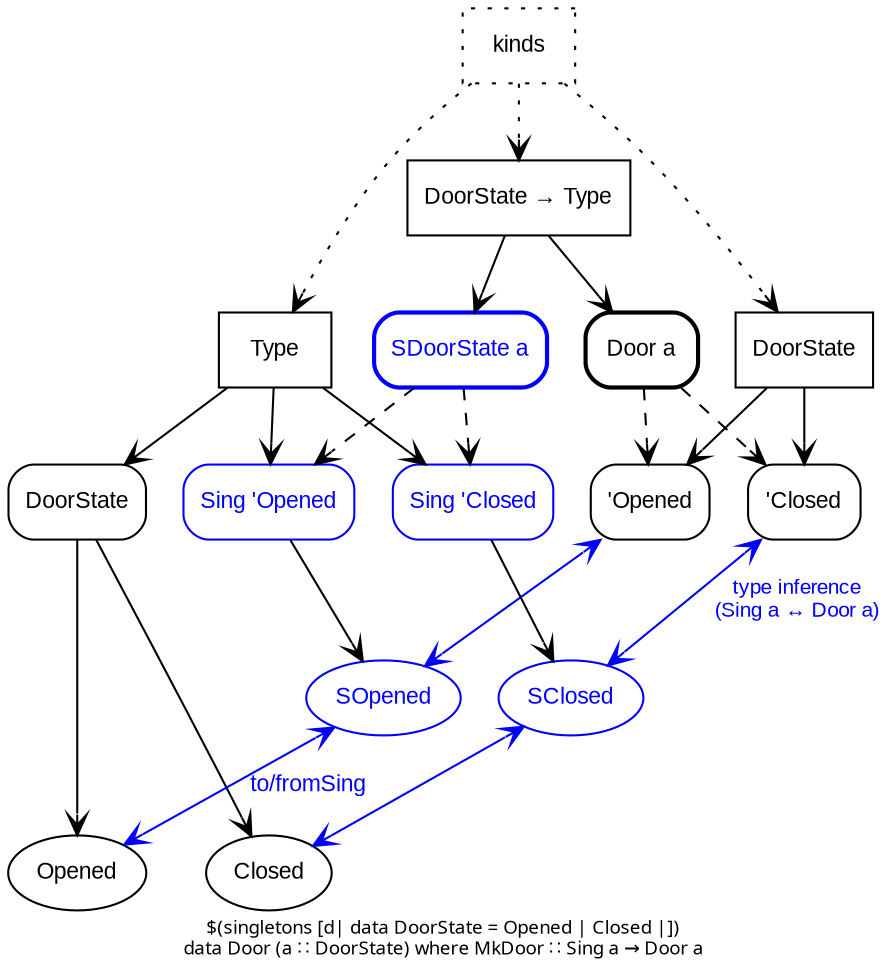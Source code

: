 digraph DataKinds {
  label="$(singletons [d| data DoorState = Opened | Closed |])\ndata Door (a ∷ DoorState) where MkDoor ∷ Sing a → Door a"
  fontname="monaco"
  fontsize=9
  edge [ arrowhead=open
       , arrowtail=open
       , fontname="arial"
       , fontsize=11 ]
  node [ fontname="arial"
       , fontsize=11 ]

  subgraph DoorState {
    t [label=DoorState, shape=box, style=rounded]
    o [label=Opened]
    c [label=Closed]
    t -> o
    t -> c
  }

  subgraph DoorState_kind {
    node [shape=box]
    k [label=DoorState]
    to [label="'Opened", style=rounded]
    tc [label="'Closed", style=rounded]
    k -> to
    k -> tc
  }

  d [label="Door a", shape=box, style="rounded,bold"]
  d -> to [style=dashed]
  d -> tc [style=dashed]

  Type [shape=box]
  Type -> t

  dk [label="DoorState → Type", shape=box]
  dk -> d

  subgraph Kinds {
    edge [style=dotted]
    kinds [style=dotted, shape=box]
    kinds -> Type
    kinds -> k
    kinds -> dk
  }

  subgraph SDoorState {
    node [color=blue, style=rounded, fontcolor=blue]
    ts [label="SDoorState a", shape=box, style="rounded,bold"]
    tso [label="Sing 'Opened", shape=box]
    tsc [label="Sing 'Closed", shape=box]
    so [label="SOpened"]
    sc [label="SClosed"]
    ts -> tso [style=dashed]
    ts -> tsc [style=dashed]
    tso -> so
    tsc -> sc
  }

  dk -> ts

  Type -> tso
  Type -> tsc

  subgraph Singleton_Connections {
    edge [dir=both, color=blue, fontcolor=blue]
    to -> so
    tc -> sc [label="type inference\n(Sing a ↔ Door a)", fontsize=10]
    so -> o [label="to/fromSing"]
    sc -> c
  }
}
